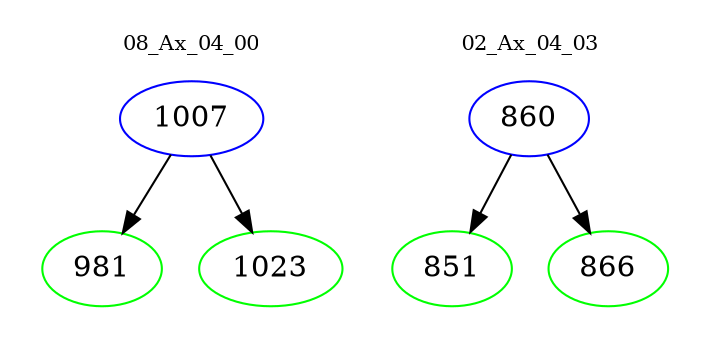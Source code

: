 digraph{
subgraph cluster_0 {
color = white
label = "08_Ax_04_00";
fontsize=10;
T0_1007 [label="1007", color="blue"]
T0_1007 -> T0_981 [color="black"]
T0_981 [label="981", color="green"]
T0_1007 -> T0_1023 [color="black"]
T0_1023 [label="1023", color="green"]
}
subgraph cluster_1 {
color = white
label = "02_Ax_04_03";
fontsize=10;
T1_860 [label="860", color="blue"]
T1_860 -> T1_851 [color="black"]
T1_851 [label="851", color="green"]
T1_860 -> T1_866 [color="black"]
T1_866 [label="866", color="green"]
}
}
